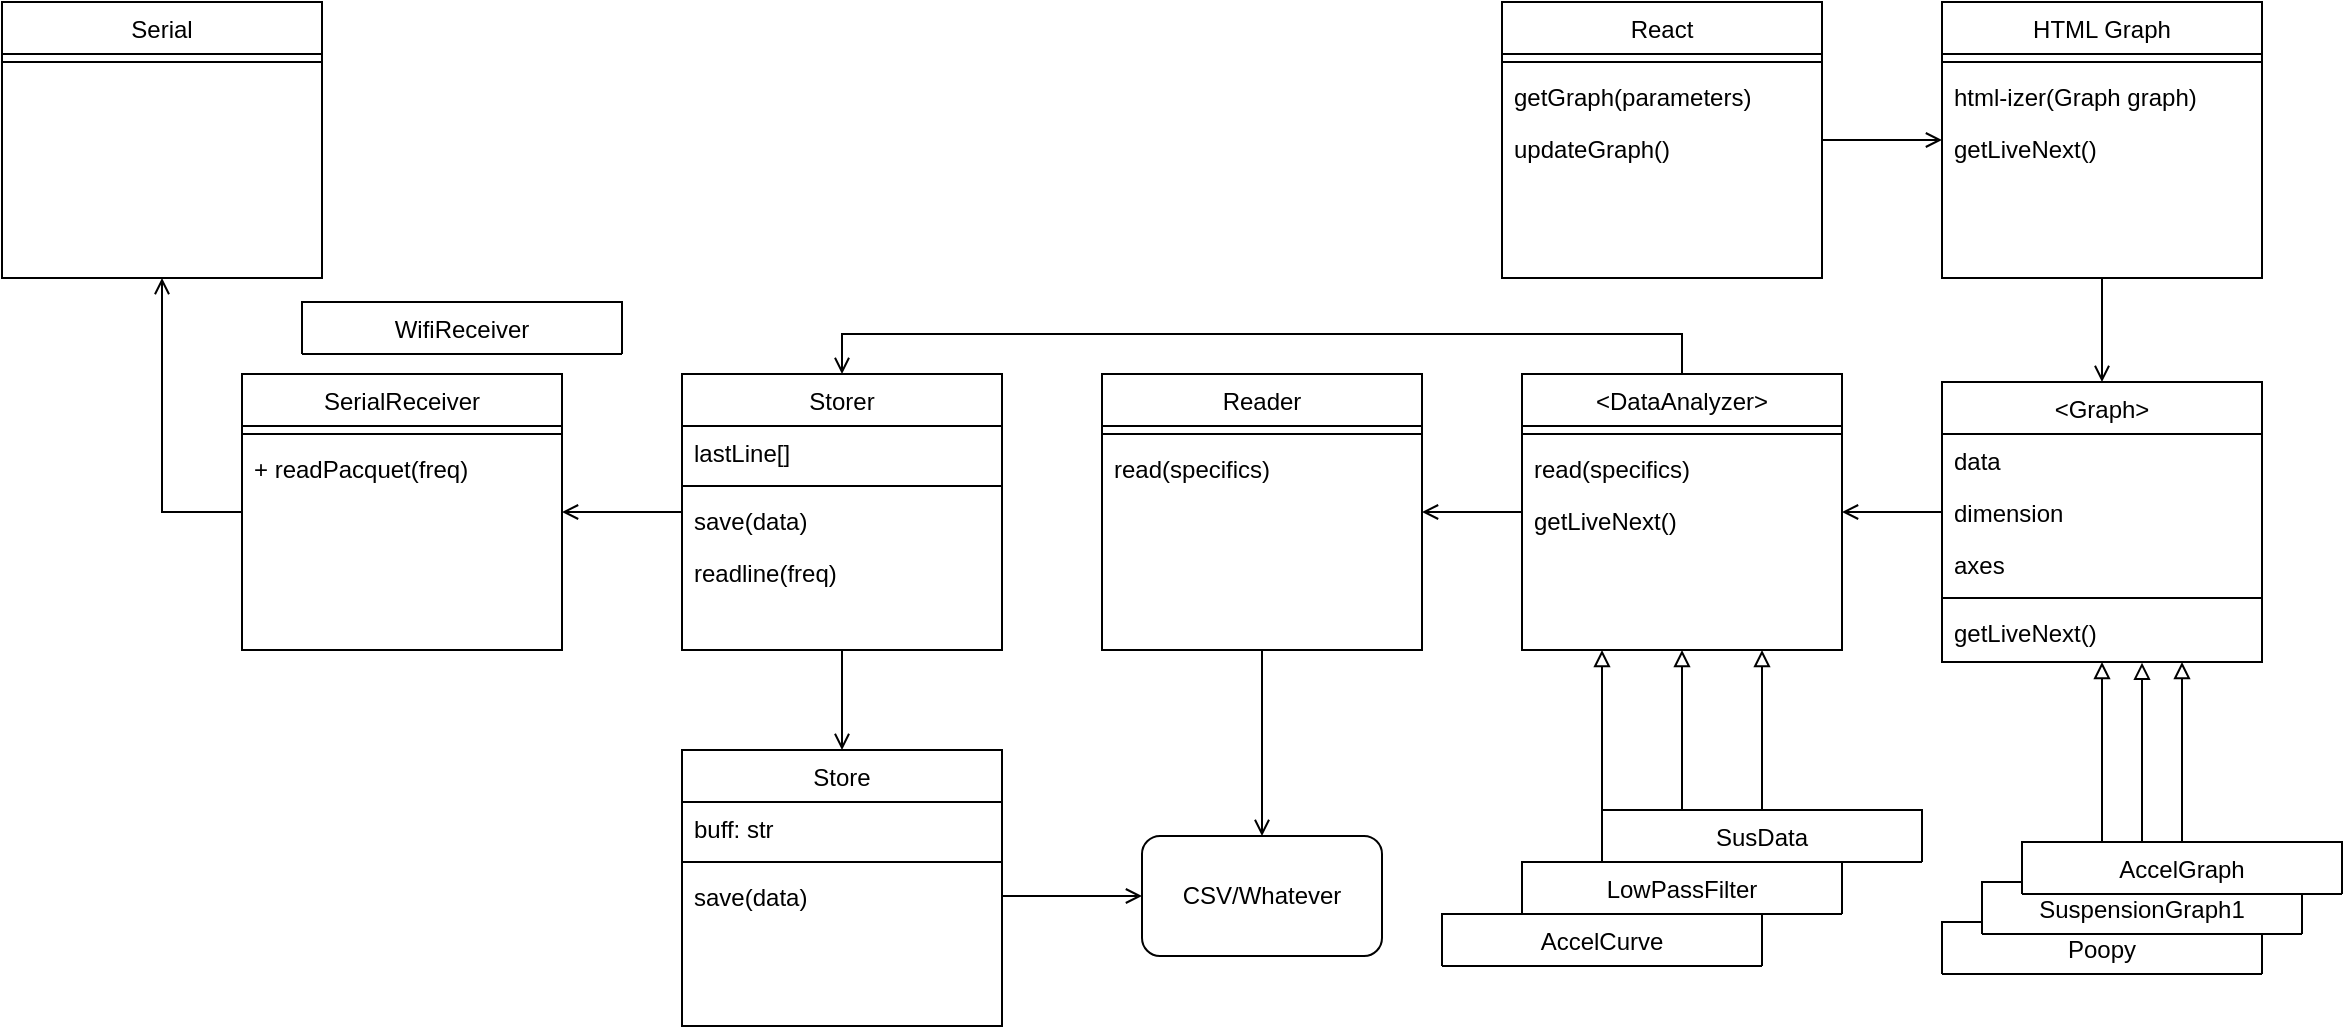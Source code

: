 <mxfile>
    <diagram id="C5RBs43oDa-KdzZeNtuy" name="Page-1">
        <mxGraphModel dx="869" dy="362" grid="1" gridSize="10" guides="1" tooltips="1" connect="1" arrows="1" fold="1" page="1" pageScale="1" pageWidth="827" pageHeight="1169" background="none" math="0" shadow="0">
            <root>
                <mxCell id="WIyWlLk6GJQsqaUBKTNV-0"/>
                <mxCell id="WIyWlLk6GJQsqaUBKTNV-1" parent="WIyWlLk6GJQsqaUBKTNV-0"/>
                <mxCell id="zkfFHV4jXpPFQw0GAbJ--0" value="Serial" style="swimlane;fontStyle=0;align=center;verticalAlign=top;childLayout=stackLayout;horizontal=1;startSize=26;horizontalStack=0;resizeParent=1;resizeLast=0;collapsible=1;marginBottom=0;rounded=0;shadow=0;strokeWidth=1;" parent="WIyWlLk6GJQsqaUBKTNV-1" vertex="1">
                    <mxGeometry x="30" y="50" width="160" height="138" as="geometry">
                        <mxRectangle x="230" y="140" width="160" height="26" as="alternateBounds"/>
                    </mxGeometry>
                </mxCell>
                <mxCell id="zkfFHV4jXpPFQw0GAbJ--4" value="" style="line;html=1;strokeWidth=1;align=left;verticalAlign=middle;spacingTop=-1;spacingLeft=3;spacingRight=3;rotatable=0;labelPosition=right;points=[];portConstraint=eastwest;" parent="zkfFHV4jXpPFQw0GAbJ--0" vertex="1">
                    <mxGeometry y="26" width="160" height="8" as="geometry"/>
                </mxCell>
                <mxCell id="DU9ld-jW2FnQ6wdhDmQf-5" style="edgeStyle=orthogonalEdgeStyle;rounded=0;orthogonalLoop=1;jettySize=auto;html=1;exitX=0;exitY=0.5;exitDx=0;exitDy=0;entryX=0.5;entryY=1;entryDx=0;entryDy=0;endArrow=open;endFill=0;" parent="WIyWlLk6GJQsqaUBKTNV-1" source="DU9ld-jW2FnQ6wdhDmQf-3" target="zkfFHV4jXpPFQw0GAbJ--0" edge="1">
                    <mxGeometry relative="1" as="geometry"/>
                </mxCell>
                <mxCell id="DU9ld-jW2FnQ6wdhDmQf-3" value="SerialReceiver" style="swimlane;fontStyle=0;align=center;verticalAlign=top;childLayout=stackLayout;horizontal=1;startSize=26;horizontalStack=0;resizeParent=1;resizeLast=0;collapsible=1;marginBottom=0;rounded=0;shadow=0;strokeWidth=1;" parent="WIyWlLk6GJQsqaUBKTNV-1" vertex="1">
                    <mxGeometry x="150" y="236" width="160" height="138" as="geometry">
                        <mxRectangle x="230" y="140" width="160" height="26" as="alternateBounds"/>
                    </mxGeometry>
                </mxCell>
                <mxCell id="DU9ld-jW2FnQ6wdhDmQf-4" value="" style="line;html=1;strokeWidth=1;align=left;verticalAlign=middle;spacingTop=-1;spacingLeft=3;spacingRight=3;rotatable=0;labelPosition=right;points=[];portConstraint=eastwest;" parent="DU9ld-jW2FnQ6wdhDmQf-3" vertex="1">
                    <mxGeometry y="26" width="160" height="8" as="geometry"/>
                </mxCell>
                <mxCell id="DU9ld-jW2FnQ6wdhDmQf-7" value="+ readPacquet(freq)" style="text;align=left;verticalAlign=top;spacingLeft=4;spacingRight=4;overflow=hidden;rotatable=0;points=[[0,0.5],[1,0.5]];portConstraint=eastwest;" parent="DU9ld-jW2FnQ6wdhDmQf-3" vertex="1">
                    <mxGeometry y="34" width="160" height="26" as="geometry"/>
                </mxCell>
                <mxCell id="DU9ld-jW2FnQ6wdhDmQf-11" style="edgeStyle=orthogonalEdgeStyle;rounded=0;orthogonalLoop=1;jettySize=auto;html=1;exitX=0;exitY=0.5;exitDx=0;exitDy=0;entryX=1;entryY=0.5;entryDx=0;entryDy=0;endArrow=open;endFill=0;" parent="WIyWlLk6GJQsqaUBKTNV-1" source="DU9ld-jW2FnQ6wdhDmQf-8" target="DU9ld-jW2FnQ6wdhDmQf-3" edge="1">
                    <mxGeometry relative="1" as="geometry"/>
                </mxCell>
                <mxCell id="DU9ld-jW2FnQ6wdhDmQf-17" style="edgeStyle=orthogonalEdgeStyle;rounded=0;orthogonalLoop=1;jettySize=auto;html=1;exitX=0.5;exitY=1;exitDx=0;exitDy=0;entryX=0.5;entryY=0;entryDx=0;entryDy=0;endArrow=open;endFill=0;" parent="WIyWlLk6GJQsqaUBKTNV-1" source="DU9ld-jW2FnQ6wdhDmQf-8" target="DU9ld-jW2FnQ6wdhDmQf-12" edge="1">
                    <mxGeometry relative="1" as="geometry"/>
                </mxCell>
                <mxCell id="DU9ld-jW2FnQ6wdhDmQf-8" value="Storer" style="swimlane;fontStyle=0;align=center;verticalAlign=top;childLayout=stackLayout;horizontal=1;startSize=26;horizontalStack=0;resizeParent=1;resizeLast=0;collapsible=1;marginBottom=0;rounded=0;shadow=0;strokeWidth=1;" parent="WIyWlLk6GJQsqaUBKTNV-1" vertex="1">
                    <mxGeometry x="370" y="236" width="160" height="138" as="geometry">
                        <mxRectangle x="230" y="140" width="160" height="26" as="alternateBounds"/>
                    </mxGeometry>
                </mxCell>
                <mxCell id="DU9ld-jW2FnQ6wdhDmQf-10" value="lastLine[]" style="text;align=left;verticalAlign=top;spacingLeft=4;spacingRight=4;overflow=hidden;rotatable=0;points=[[0,0.5],[1,0.5]];portConstraint=eastwest;" parent="DU9ld-jW2FnQ6wdhDmQf-8" vertex="1">
                    <mxGeometry y="26" width="160" height="26" as="geometry"/>
                </mxCell>
                <mxCell id="DU9ld-jW2FnQ6wdhDmQf-9" value="" style="line;html=1;strokeWidth=1;align=left;verticalAlign=middle;spacingTop=-1;spacingLeft=3;spacingRight=3;rotatable=0;labelPosition=right;points=[];portConstraint=eastwest;" parent="DU9ld-jW2FnQ6wdhDmQf-8" vertex="1">
                    <mxGeometry y="52" width="160" height="8" as="geometry"/>
                </mxCell>
                <mxCell id="DU9ld-jW2FnQ6wdhDmQf-14" value="save(data)" style="text;align=left;verticalAlign=top;spacingLeft=4;spacingRight=4;overflow=hidden;rotatable=0;points=[[0,0.5],[1,0.5]];portConstraint=eastwest;" parent="DU9ld-jW2FnQ6wdhDmQf-8" vertex="1">
                    <mxGeometry y="60" width="160" height="26" as="geometry"/>
                </mxCell>
                <mxCell id="DU9ld-jW2FnQ6wdhDmQf-18" value="readline(freq)" style="text;align=left;verticalAlign=top;spacingLeft=4;spacingRight=4;overflow=hidden;rotatable=0;points=[[0,0.5],[1,0.5]];portConstraint=eastwest;" parent="DU9ld-jW2FnQ6wdhDmQf-8" vertex="1">
                    <mxGeometry y="86" width="160" height="26" as="geometry"/>
                </mxCell>
                <mxCell id="DU9ld-jW2FnQ6wdhDmQf-12" value="Store" style="swimlane;fontStyle=0;align=center;verticalAlign=top;childLayout=stackLayout;horizontal=1;startSize=26;horizontalStack=0;resizeParent=1;resizeLast=0;collapsible=1;marginBottom=0;rounded=0;shadow=0;strokeWidth=1;" parent="WIyWlLk6GJQsqaUBKTNV-1" vertex="1">
                    <mxGeometry x="370" y="424" width="160" height="138" as="geometry">
                        <mxRectangle x="230" y="140" width="160" height="26" as="alternateBounds"/>
                    </mxGeometry>
                </mxCell>
                <mxCell id="DU9ld-jW2FnQ6wdhDmQf-15" value="buff: str" style="text;align=left;verticalAlign=top;spacingLeft=4;spacingRight=4;overflow=hidden;rotatable=0;points=[[0,0.5],[1,0.5]];portConstraint=eastwest;" parent="DU9ld-jW2FnQ6wdhDmQf-12" vertex="1">
                    <mxGeometry y="26" width="160" height="26" as="geometry"/>
                </mxCell>
                <mxCell id="DU9ld-jW2FnQ6wdhDmQf-13" value="" style="line;html=1;strokeWidth=1;align=left;verticalAlign=middle;spacingTop=-1;spacingLeft=3;spacingRight=3;rotatable=0;labelPosition=right;points=[];portConstraint=eastwest;" parent="DU9ld-jW2FnQ6wdhDmQf-12" vertex="1">
                    <mxGeometry y="52" width="160" height="8" as="geometry"/>
                </mxCell>
                <mxCell id="DU9ld-jW2FnQ6wdhDmQf-16" value="save(data)" style="text;align=left;verticalAlign=top;spacingLeft=4;spacingRight=4;overflow=hidden;rotatable=0;points=[[0,0.5],[1,0.5]];portConstraint=eastwest;" parent="DU9ld-jW2FnQ6wdhDmQf-12" vertex="1">
                    <mxGeometry y="60" width="160" height="26" as="geometry"/>
                </mxCell>
                <mxCell id="DU9ld-jW2FnQ6wdhDmQf-19" value="CSV/Whatever" style="rounded=1;whiteSpace=wrap;html=1;" parent="WIyWlLk6GJQsqaUBKTNV-1" vertex="1">
                    <mxGeometry x="600" y="467" width="120" height="60" as="geometry"/>
                </mxCell>
                <mxCell id="yQUXTbxbRLl8RpDcg6P7-35" style="edgeStyle=orthogonalEdgeStyle;rounded=0;orthogonalLoop=1;jettySize=auto;html=1;exitX=0.5;exitY=1;exitDx=0;exitDy=0;entryX=0.5;entryY=0;entryDx=0;entryDy=0;startArrow=none;startFill=0;endArrow=open;endFill=0;" parent="WIyWlLk6GJQsqaUBKTNV-1" source="DU9ld-jW2FnQ6wdhDmQf-21" target="DU9ld-jW2FnQ6wdhDmQf-19" edge="1">
                    <mxGeometry relative="1" as="geometry"/>
                </mxCell>
                <mxCell id="DU9ld-jW2FnQ6wdhDmQf-21" value="Reader" style="swimlane;fontStyle=0;align=center;verticalAlign=top;childLayout=stackLayout;horizontal=1;startSize=26;horizontalStack=0;resizeParent=1;resizeLast=0;collapsible=1;marginBottom=0;rounded=0;shadow=0;strokeWidth=1;" parent="WIyWlLk6GJQsqaUBKTNV-1" vertex="1">
                    <mxGeometry x="580" y="236" width="160" height="138" as="geometry">
                        <mxRectangle x="230" y="140" width="160" height="26" as="alternateBounds"/>
                    </mxGeometry>
                </mxCell>
                <mxCell id="DU9ld-jW2FnQ6wdhDmQf-23" value="" style="line;html=1;strokeWidth=1;align=left;verticalAlign=middle;spacingTop=-1;spacingLeft=3;spacingRight=3;rotatable=0;labelPosition=right;points=[];portConstraint=eastwest;" parent="DU9ld-jW2FnQ6wdhDmQf-21" vertex="1">
                    <mxGeometry y="26" width="160" height="8" as="geometry"/>
                </mxCell>
                <mxCell id="DU9ld-jW2FnQ6wdhDmQf-24" value="read(specifics)" style="text;align=left;verticalAlign=top;spacingLeft=4;spacingRight=4;overflow=hidden;rotatable=0;points=[[0,0.5],[1,0.5]];portConstraint=eastwest;" parent="DU9ld-jW2FnQ6wdhDmQf-21" vertex="1">
                    <mxGeometry y="34" width="160" height="26" as="geometry"/>
                </mxCell>
                <mxCell id="DU9ld-jW2FnQ6wdhDmQf-32" style="edgeStyle=orthogonalEdgeStyle;rounded=0;orthogonalLoop=1;jettySize=auto;html=1;entryX=0;entryY=0.5;entryDx=0;entryDy=0;endArrow=open;endFill=0;" parent="WIyWlLk6GJQsqaUBKTNV-1" source="DU9ld-jW2FnQ6wdhDmQf-26" target="DU9ld-jW2FnQ6wdhDmQf-30" edge="1">
                    <mxGeometry relative="1" as="geometry"/>
                </mxCell>
                <mxCell id="DU9ld-jW2FnQ6wdhDmQf-26" value="React" style="swimlane;fontStyle=0;align=center;verticalAlign=top;childLayout=stackLayout;horizontal=1;startSize=26;horizontalStack=0;resizeParent=1;resizeLast=0;collapsible=1;marginBottom=0;rounded=0;shadow=0;strokeWidth=1;" parent="WIyWlLk6GJQsqaUBKTNV-1" vertex="1">
                    <mxGeometry x="780" y="50" width="160" height="138" as="geometry">
                        <mxRectangle x="230" y="140" width="160" height="26" as="alternateBounds"/>
                    </mxGeometry>
                </mxCell>
                <mxCell id="DU9ld-jW2FnQ6wdhDmQf-27" value="" style="line;html=1;strokeWidth=1;align=left;verticalAlign=middle;spacingTop=-1;spacingLeft=3;spacingRight=3;rotatable=0;labelPosition=right;points=[];portConstraint=eastwest;" parent="DU9ld-jW2FnQ6wdhDmQf-26" vertex="1">
                    <mxGeometry y="26" width="160" height="8" as="geometry"/>
                </mxCell>
                <mxCell id="DU9ld-jW2FnQ6wdhDmQf-43" value="getGraph(parameters)" style="text;align=left;verticalAlign=top;spacingLeft=4;spacingRight=4;overflow=hidden;rotatable=0;points=[[0,0.5],[1,0.5]];portConstraint=eastwest;" parent="DU9ld-jW2FnQ6wdhDmQf-26" vertex="1">
                    <mxGeometry y="34" width="160" height="26" as="geometry"/>
                </mxCell>
                <mxCell id="DU9ld-jW2FnQ6wdhDmQf-61" value="updateGraph()" style="text;align=left;verticalAlign=top;spacingLeft=4;spacingRight=4;overflow=hidden;rotatable=0;points=[[0,0.5],[1,0.5]];portConstraint=eastwest;" parent="DU9ld-jW2FnQ6wdhDmQf-26" vertex="1">
                    <mxGeometry y="60" width="160" height="26" as="geometry"/>
                </mxCell>
                <mxCell id="DU9ld-jW2FnQ6wdhDmQf-36" style="edgeStyle=orthogonalEdgeStyle;rounded=0;orthogonalLoop=1;jettySize=auto;html=1;exitX=0.5;exitY=1;exitDx=0;exitDy=0;entryX=0.5;entryY=0;entryDx=0;entryDy=0;endArrow=open;endFill=0;" parent="WIyWlLk6GJQsqaUBKTNV-1" source="DU9ld-jW2FnQ6wdhDmQf-30" target="DU9ld-jW2FnQ6wdhDmQf-34" edge="1">
                    <mxGeometry relative="1" as="geometry"/>
                </mxCell>
                <mxCell id="DU9ld-jW2FnQ6wdhDmQf-30" value="HTML Graph" style="swimlane;fontStyle=0;align=center;verticalAlign=top;childLayout=stackLayout;horizontal=1;startSize=26;horizontalStack=0;resizeParent=1;resizeLast=0;collapsible=1;marginBottom=0;rounded=0;shadow=0;strokeWidth=1;" parent="WIyWlLk6GJQsqaUBKTNV-1" vertex="1">
                    <mxGeometry x="1000" y="50" width="160" height="138" as="geometry">
                        <mxRectangle x="230" y="140" width="160" height="26" as="alternateBounds"/>
                    </mxGeometry>
                </mxCell>
                <mxCell id="DU9ld-jW2FnQ6wdhDmQf-31" value="" style="line;html=1;strokeWidth=1;align=left;verticalAlign=middle;spacingTop=-1;spacingLeft=3;spacingRight=3;rotatable=0;labelPosition=right;points=[];portConstraint=eastwest;" parent="DU9ld-jW2FnQ6wdhDmQf-30" vertex="1">
                    <mxGeometry y="26" width="160" height="8" as="geometry"/>
                </mxCell>
                <mxCell id="DU9ld-jW2FnQ6wdhDmQf-33" value="html-izer(Graph graph)" style="text;align=left;verticalAlign=top;spacingLeft=4;spacingRight=4;overflow=hidden;rotatable=0;points=[[0,0.5],[1,0.5]];portConstraint=eastwest;" parent="DU9ld-jW2FnQ6wdhDmQf-30" vertex="1">
                    <mxGeometry y="34" width="160" height="26" as="geometry"/>
                </mxCell>
                <mxCell id="DU9ld-jW2FnQ6wdhDmQf-62" value="getLiveNext()" style="text;align=left;verticalAlign=top;spacingLeft=4;spacingRight=4;overflow=hidden;rotatable=0;points=[[0,0.5],[1,0.5]];portConstraint=eastwest;" parent="DU9ld-jW2FnQ6wdhDmQf-30" vertex="1">
                    <mxGeometry y="60" width="160" height="26" as="geometry"/>
                </mxCell>
                <mxCell id="DU9ld-jW2FnQ6wdhDmQf-34" value="&lt;Graph&gt;" style="swimlane;fontStyle=0;align=center;verticalAlign=top;childLayout=stackLayout;horizontal=1;startSize=26;horizontalStack=0;resizeParent=1;resizeLast=0;collapsible=1;marginBottom=0;rounded=0;shadow=0;strokeWidth=1;" parent="WIyWlLk6GJQsqaUBKTNV-1" vertex="1">
                    <mxGeometry x="1000" y="240" width="160" height="140" as="geometry">
                        <mxRectangle x="230" y="140" width="160" height="26" as="alternateBounds"/>
                    </mxGeometry>
                </mxCell>
                <mxCell id="DU9ld-jW2FnQ6wdhDmQf-37" value="data" style="text;align=left;verticalAlign=top;spacingLeft=4;spacingRight=4;overflow=hidden;rotatable=0;points=[[0,0.5],[1,0.5]];portConstraint=eastwest;" parent="DU9ld-jW2FnQ6wdhDmQf-34" vertex="1">
                    <mxGeometry y="26" width="160" height="26" as="geometry"/>
                </mxCell>
                <mxCell id="DU9ld-jW2FnQ6wdhDmQf-38" value="dimension" style="text;align=left;verticalAlign=top;spacingLeft=4;spacingRight=4;overflow=hidden;rotatable=0;points=[[0,0.5],[1,0.5]];portConstraint=eastwest;" parent="DU9ld-jW2FnQ6wdhDmQf-34" vertex="1">
                    <mxGeometry y="52" width="160" height="26" as="geometry"/>
                </mxCell>
                <mxCell id="DU9ld-jW2FnQ6wdhDmQf-39" value="axes" style="text;align=left;verticalAlign=top;spacingLeft=4;spacingRight=4;overflow=hidden;rotatable=0;points=[[0,0.5],[1,0.5]];portConstraint=eastwest;" parent="DU9ld-jW2FnQ6wdhDmQf-34" vertex="1">
                    <mxGeometry y="78" width="160" height="26" as="geometry"/>
                </mxCell>
                <mxCell id="DU9ld-jW2FnQ6wdhDmQf-35" value="" style="line;html=1;strokeWidth=1;align=left;verticalAlign=middle;spacingTop=-1;spacingLeft=3;spacingRight=3;rotatable=0;labelPosition=right;points=[];portConstraint=eastwest;" parent="DU9ld-jW2FnQ6wdhDmQf-34" vertex="1">
                    <mxGeometry y="104" width="160" height="8" as="geometry"/>
                </mxCell>
                <mxCell id="DU9ld-jW2FnQ6wdhDmQf-63" value="getLiveNext()" style="text;align=left;verticalAlign=top;spacingLeft=4;spacingRight=4;overflow=hidden;rotatable=0;points=[[0,0.5],[1,0.5]];portConstraint=eastwest;" parent="DU9ld-jW2FnQ6wdhDmQf-34" vertex="1">
                    <mxGeometry y="112" width="160" height="26" as="geometry"/>
                </mxCell>
                <mxCell id="DU9ld-jW2FnQ6wdhDmQf-52" style="edgeStyle=orthogonalEdgeStyle;rounded=0;orthogonalLoop=1;jettySize=auto;html=1;entryX=0.5;entryY=1;entryDx=0;entryDy=0;endArrow=block;endFill=0;" parent="WIyWlLk6GJQsqaUBKTNV-1" source="DU9ld-jW2FnQ6wdhDmQf-44" target="DU9ld-jW2FnQ6wdhDmQf-34" edge="1">
                    <mxGeometry relative="1" as="geometry"/>
                </mxCell>
                <mxCell id="DU9ld-jW2FnQ6wdhDmQf-44" value="Poopy" style="swimlane;fontStyle=0;align=center;verticalAlign=top;childLayout=stackLayout;horizontal=1;startSize=26;horizontalStack=0;resizeParent=1;resizeLast=0;collapsible=1;marginBottom=0;rounded=0;shadow=0;strokeWidth=1;" parent="WIyWlLk6GJQsqaUBKTNV-1" vertex="1" collapsed="1">
                    <mxGeometry x="1000" y="510" width="160" height="26" as="geometry">
                        <mxRectangle x="840" y="510" width="160" height="130" as="alternateBounds"/>
                    </mxGeometry>
                </mxCell>
                <mxCell id="DU9ld-jW2FnQ6wdhDmQf-45" value="" style="line;html=1;strokeWidth=1;align=left;verticalAlign=middle;spacingTop=-1;spacingLeft=3;spacingRight=3;rotatable=0;labelPosition=right;points=[];portConstraint=eastwest;" parent="DU9ld-jW2FnQ6wdhDmQf-44" vertex="1">
                    <mxGeometry y="26" width="160" height="8" as="geometry"/>
                </mxCell>
                <mxCell id="DU9ld-jW2FnQ6wdhDmQf-53" style="edgeStyle=orthogonalEdgeStyle;rounded=0;orthogonalLoop=1;jettySize=auto;html=1;endArrow=block;endFill=0;entryX=0.625;entryY=1.09;entryDx=0;entryDy=0;entryPerimeter=0;" parent="WIyWlLk6GJQsqaUBKTNV-1" source="DU9ld-jW2FnQ6wdhDmQf-47" target="DU9ld-jW2FnQ6wdhDmQf-63" edge="1">
                    <mxGeometry relative="1" as="geometry">
                        <mxPoint x="1100" y="390" as="targetPoint"/>
                        <Array as="points">
                            <mxPoint x="1100" y="410"/>
                            <mxPoint x="1100" y="410"/>
                        </Array>
                    </mxGeometry>
                </mxCell>
                <mxCell id="DU9ld-jW2FnQ6wdhDmQf-47" value="SuspensionGraph1" style="swimlane;fontStyle=0;align=center;verticalAlign=top;childLayout=stackLayout;horizontal=1;startSize=26;horizontalStack=0;resizeParent=1;resizeLast=0;collapsible=1;marginBottom=0;rounded=0;shadow=0;strokeWidth=1;" parent="WIyWlLk6GJQsqaUBKTNV-1" vertex="1" collapsed="1">
                    <mxGeometry x="1020" y="490" width="160" height="26" as="geometry">
                        <mxRectangle x="860" y="490" width="160" height="138" as="alternateBounds"/>
                    </mxGeometry>
                </mxCell>
                <mxCell id="DU9ld-jW2FnQ6wdhDmQf-48" value="" style="line;html=1;strokeWidth=1;align=left;verticalAlign=middle;spacingTop=-1;spacingLeft=3;spacingRight=3;rotatable=0;labelPosition=right;points=[];portConstraint=eastwest;" parent="DU9ld-jW2FnQ6wdhDmQf-47" vertex="1">
                    <mxGeometry y="26" width="160" height="8" as="geometry"/>
                </mxCell>
                <mxCell id="DU9ld-jW2FnQ6wdhDmQf-54" style="edgeStyle=orthogonalEdgeStyle;rounded=0;orthogonalLoop=1;jettySize=auto;html=1;entryX=0.75;entryY=1;entryDx=0;entryDy=0;endArrow=block;endFill=0;" parent="WIyWlLk6GJQsqaUBKTNV-1" source="DU9ld-jW2FnQ6wdhDmQf-50" target="DU9ld-jW2FnQ6wdhDmQf-34" edge="1">
                    <mxGeometry relative="1" as="geometry"/>
                </mxCell>
                <mxCell id="DU9ld-jW2FnQ6wdhDmQf-50" value="AccelGraph" style="swimlane;fontStyle=0;align=center;verticalAlign=top;childLayout=stackLayout;horizontal=1;startSize=26;horizontalStack=0;resizeParent=1;resizeLast=0;collapsible=1;marginBottom=0;rounded=0;shadow=0;strokeWidth=1;" parent="WIyWlLk6GJQsqaUBKTNV-1" vertex="1" collapsed="1">
                    <mxGeometry x="1040" y="470" width="160" height="26" as="geometry">
                        <mxRectangle x="880" y="470" width="160" height="138" as="alternateBounds"/>
                    </mxGeometry>
                </mxCell>
                <mxCell id="DU9ld-jW2FnQ6wdhDmQf-51" value="" style="line;html=1;strokeWidth=1;align=left;verticalAlign=middle;spacingTop=-1;spacingLeft=3;spacingRight=3;rotatable=0;labelPosition=right;points=[];portConstraint=eastwest;" parent="DU9ld-jW2FnQ6wdhDmQf-50" vertex="1">
                    <mxGeometry y="26" width="160" height="8" as="geometry"/>
                </mxCell>
                <mxCell id="DU9ld-jW2FnQ6wdhDmQf-64" value="WifiReceiver" style="swimlane;fontStyle=0;align=center;verticalAlign=top;childLayout=stackLayout;horizontal=1;startSize=26;horizontalStack=0;resizeParent=1;resizeLast=0;collapsible=1;marginBottom=0;rounded=0;shadow=0;strokeWidth=1;" parent="WIyWlLk6GJQsqaUBKTNV-1" vertex="1" collapsed="1">
                    <mxGeometry x="180" y="200" width="160" height="26" as="geometry">
                        <mxRectangle x="170" y="200" width="160" height="138" as="alternateBounds"/>
                    </mxGeometry>
                </mxCell>
                <mxCell id="DU9ld-jW2FnQ6wdhDmQf-65" value="" style="line;html=1;strokeWidth=1;align=left;verticalAlign=middle;spacingTop=-1;spacingLeft=3;spacingRight=3;rotatable=0;labelPosition=right;points=[];portConstraint=eastwest;" parent="DU9ld-jW2FnQ6wdhDmQf-64" vertex="1">
                    <mxGeometry y="26" width="160" height="8" as="geometry"/>
                </mxCell>
                <mxCell id="DU9ld-jW2FnQ6wdhDmQf-66" value="+ receivePacket()" style="text;align=left;verticalAlign=top;spacingLeft=4;spacingRight=4;overflow=hidden;rotatable=0;points=[[0,0.5],[1,0.5]];portConstraint=eastwest;" parent="DU9ld-jW2FnQ6wdhDmQf-64" vertex="1">
                    <mxGeometry y="34" width="160" height="26" as="geometry"/>
                </mxCell>
                <mxCell id="yQUXTbxbRLl8RpDcg6P7-37" style="edgeStyle=orthogonalEdgeStyle;rounded=0;orthogonalLoop=1;jettySize=auto;html=1;exitX=0;exitY=0.5;exitDx=0;exitDy=0;entryX=1;entryY=0.5;entryDx=0;entryDy=0;startArrow=none;startFill=0;endArrow=open;endFill=0;" parent="WIyWlLk6GJQsqaUBKTNV-1" source="yQUXTbxbRLl8RpDcg6P7-0" target="DU9ld-jW2FnQ6wdhDmQf-21" edge="1">
                    <mxGeometry relative="1" as="geometry"/>
                </mxCell>
                <mxCell id="yQUXTbxbRLl8RpDcg6P7-45" style="edgeStyle=orthogonalEdgeStyle;rounded=0;orthogonalLoop=1;jettySize=auto;html=1;exitX=0.5;exitY=0;exitDx=0;exitDy=0;entryX=0.5;entryY=0;entryDx=0;entryDy=0;startArrow=none;startFill=0;endArrow=open;endFill=0;" parent="WIyWlLk6GJQsqaUBKTNV-1" source="yQUXTbxbRLl8RpDcg6P7-0" target="DU9ld-jW2FnQ6wdhDmQf-8" edge="1">
                    <mxGeometry relative="1" as="geometry"/>
                </mxCell>
                <mxCell id="yQUXTbxbRLl8RpDcg6P7-0" value="&lt;DataAnalyzer&gt;" style="swimlane;fontStyle=0;align=center;verticalAlign=top;childLayout=stackLayout;horizontal=1;startSize=26;horizontalStack=0;resizeParent=1;resizeLast=0;collapsible=1;marginBottom=0;rounded=0;shadow=0;strokeWidth=1;" parent="WIyWlLk6GJQsqaUBKTNV-1" vertex="1">
                    <mxGeometry x="790" y="236" width="160" height="138" as="geometry">
                        <mxRectangle x="230" y="140" width="160" height="26" as="alternateBounds"/>
                    </mxGeometry>
                </mxCell>
                <mxCell id="yQUXTbxbRLl8RpDcg6P7-1" value="" style="line;html=1;strokeWidth=1;align=left;verticalAlign=middle;spacingTop=-1;spacingLeft=3;spacingRight=3;rotatable=0;labelPosition=right;points=[];portConstraint=eastwest;" parent="yQUXTbxbRLl8RpDcg6P7-0" vertex="1">
                    <mxGeometry y="26" width="160" height="8" as="geometry"/>
                </mxCell>
                <mxCell id="yQUXTbxbRLl8RpDcg6P7-43" value="read(specifics)" style="text;align=left;verticalAlign=top;spacingLeft=4;spacingRight=4;overflow=hidden;rotatable=0;points=[[0,0.5],[1,0.5]];portConstraint=eastwest;" parent="yQUXTbxbRLl8RpDcg6P7-0" vertex="1">
                    <mxGeometry y="34" width="160" height="26" as="geometry"/>
                </mxCell>
                <mxCell id="yQUXTbxbRLl8RpDcg6P7-44" value="getLiveNext()" style="text;align=left;verticalAlign=top;spacingLeft=4;spacingRight=4;overflow=hidden;rotatable=0;points=[[0,0.5],[1,0.5]];portConstraint=eastwest;" parent="yQUXTbxbRLl8RpDcg6P7-0" vertex="1">
                    <mxGeometry y="60" width="160" height="26" as="geometry"/>
                </mxCell>
                <mxCell id="yQUXTbxbRLl8RpDcg6P7-19" style="edgeStyle=orthogonalEdgeStyle;rounded=0;orthogonalLoop=1;jettySize=auto;html=1;exitX=0.5;exitY=0;exitDx=0;exitDy=0;startArrow=none;startFill=0;endArrow=block;endFill=0;entryX=0.5;entryY=1;entryDx=0;entryDy=0;" parent="WIyWlLk6GJQsqaUBKTNV-1" source="yQUXTbxbRLl8RpDcg6P7-20" target="yQUXTbxbRLl8RpDcg6P7-0" edge="1">
                    <mxGeometry relative="1" as="geometry">
                        <mxPoint x="720.176" y="380" as="targetPoint"/>
                    </mxGeometry>
                </mxCell>
                <mxCell id="yQUXTbxbRLl8RpDcg6P7-30" style="edgeStyle=orthogonalEdgeStyle;rounded=0;orthogonalLoop=1;jettySize=auto;html=1;entryX=0.25;entryY=1;entryDx=0;entryDy=0;startArrow=none;startFill=0;endArrow=block;endFill=0;" parent="WIyWlLk6GJQsqaUBKTNV-1" source="yQUXTbxbRLl8RpDcg6P7-16" target="yQUXTbxbRLl8RpDcg6P7-0" edge="1">
                    <mxGeometry relative="1" as="geometry"/>
                </mxCell>
                <mxCell id="yQUXTbxbRLl8RpDcg6P7-16" value="AccelCurve" style="swimlane;fontStyle=0;align=center;verticalAlign=top;childLayout=stackLayout;horizontal=1;startSize=26;horizontalStack=0;resizeParent=1;resizeLast=0;collapsible=1;marginBottom=0;rounded=0;shadow=0;strokeWidth=1;" parent="WIyWlLk6GJQsqaUBKTNV-1" vertex="1" collapsed="1">
                    <mxGeometry x="750" y="506" width="160" height="26" as="geometry">
                        <mxRectangle x="880" y="470" width="160" height="138" as="alternateBounds"/>
                    </mxGeometry>
                </mxCell>
                <mxCell id="yQUXTbxbRLl8RpDcg6P7-17" value="" style="line;html=1;strokeWidth=1;align=left;verticalAlign=middle;spacingTop=-1;spacingLeft=3;spacingRight=3;rotatable=0;labelPosition=right;points=[];portConstraint=eastwest;" parent="yQUXTbxbRLl8RpDcg6P7-16" vertex="1">
                    <mxGeometry y="26" width="160" height="8" as="geometry"/>
                </mxCell>
                <mxCell id="yQUXTbxbRLl8RpDcg6P7-26" style="edgeStyle=orthogonalEdgeStyle;rounded=0;orthogonalLoop=1;jettySize=auto;html=1;startArrow=none;startFill=0;endArrow=block;endFill=0;entryX=0.75;entryY=1;entryDx=0;entryDy=0;" parent="WIyWlLk6GJQsqaUBKTNV-1" source="yQUXTbxbRLl8RpDcg6P7-24" target="yQUXTbxbRLl8RpDcg6P7-0" edge="1">
                    <mxGeometry relative="1" as="geometry">
                        <mxPoint x="670" y="380" as="targetPoint"/>
                    </mxGeometry>
                </mxCell>
                <mxCell id="yQUXTbxbRLl8RpDcg6P7-24" value="SusData" style="swimlane;fontStyle=0;align=center;verticalAlign=top;childLayout=stackLayout;horizontal=1;startSize=26;horizontalStack=0;resizeParent=1;resizeLast=0;collapsible=1;marginBottom=0;rounded=0;shadow=0;strokeWidth=1;" parent="WIyWlLk6GJQsqaUBKTNV-1" vertex="1" collapsed="1">
                    <mxGeometry x="830" y="454" width="160" height="26" as="geometry">
                        <mxRectangle x="880" y="470" width="160" height="138" as="alternateBounds"/>
                    </mxGeometry>
                </mxCell>
                <mxCell id="yQUXTbxbRLl8RpDcg6P7-25" value="" style="line;html=1;strokeWidth=1;align=left;verticalAlign=middle;spacingTop=-1;spacingLeft=3;spacingRight=3;rotatable=0;labelPosition=right;points=[];portConstraint=eastwest;" parent="yQUXTbxbRLl8RpDcg6P7-24" vertex="1">
                    <mxGeometry y="26" width="160" height="8" as="geometry"/>
                </mxCell>
                <mxCell id="yQUXTbxbRLl8RpDcg6P7-20" value="LowPassFilter" style="swimlane;fontStyle=0;align=center;verticalAlign=top;childLayout=stackLayout;horizontal=1;startSize=26;horizontalStack=0;resizeParent=1;resizeLast=0;collapsible=1;marginBottom=0;rounded=0;shadow=0;strokeWidth=1;" parent="WIyWlLk6GJQsqaUBKTNV-1" vertex="1" collapsed="1">
                    <mxGeometry x="790" y="480" width="160" height="26" as="geometry">
                        <mxRectangle x="880" y="470" width="160" height="138" as="alternateBounds"/>
                    </mxGeometry>
                </mxCell>
                <mxCell id="yQUXTbxbRLl8RpDcg6P7-21" value="" style="line;html=1;strokeWidth=1;align=left;verticalAlign=middle;spacingTop=-1;spacingLeft=3;spacingRight=3;rotatable=0;labelPosition=right;points=[];portConstraint=eastwest;" parent="yQUXTbxbRLl8RpDcg6P7-20" vertex="1">
                    <mxGeometry y="26" width="160" height="8" as="geometry"/>
                </mxCell>
                <mxCell id="yQUXTbxbRLl8RpDcg6P7-34" style="edgeStyle=orthogonalEdgeStyle;rounded=0;orthogonalLoop=1;jettySize=auto;html=1;exitX=1;exitY=0.5;exitDx=0;exitDy=0;entryX=0;entryY=0.5;entryDx=0;entryDy=0;startArrow=none;startFill=0;endArrow=open;endFill=0;" parent="WIyWlLk6GJQsqaUBKTNV-1" source="DU9ld-jW2FnQ6wdhDmQf-16" target="DU9ld-jW2FnQ6wdhDmQf-19" edge="1">
                    <mxGeometry relative="1" as="geometry"/>
                </mxCell>
                <mxCell id="yQUXTbxbRLl8RpDcg6P7-36" style="edgeStyle=orthogonalEdgeStyle;rounded=0;orthogonalLoop=1;jettySize=auto;html=1;entryX=1;entryY=0.5;entryDx=0;entryDy=0;startArrow=none;startFill=0;endArrow=open;endFill=0;" parent="WIyWlLk6GJQsqaUBKTNV-1" source="DU9ld-jW2FnQ6wdhDmQf-38" target="yQUXTbxbRLl8RpDcg6P7-0" edge="1">
                    <mxGeometry relative="1" as="geometry"/>
                </mxCell>
            </root>
        </mxGraphModel>
    </diagram>
</mxfile>